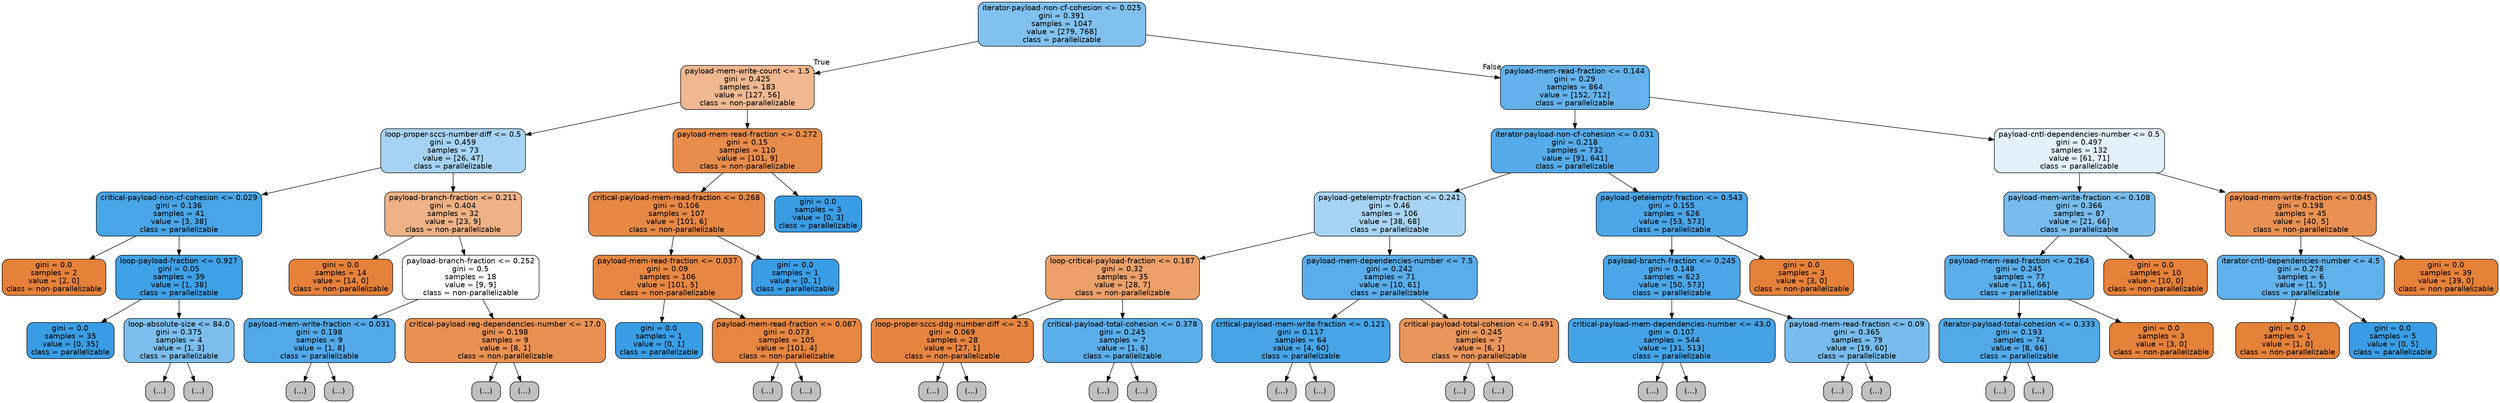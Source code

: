 digraph Tree {
node [shape=box, style="filled, rounded", color="black", fontname=helvetica] ;
edge [fontname=helvetica] ;
0 [label="iterator-payload-non-cf-cohesion <= 0.025\ngini = 0.391\nsamples = 1047\nvalue = [279, 768]\nclass = parallelizable", fillcolor="#399de5a2"] ;
1 [label="payload-mem-write-count <= 1.5\ngini = 0.425\nsamples = 183\nvalue = [127, 56]\nclass = non-parallelizable", fillcolor="#e581398f"] ;
0 -> 1 [labeldistance=2.5, labelangle=45, headlabel="True"] ;
2 [label="loop-proper-sccs-number-diff <= 0.5\ngini = 0.459\nsamples = 73\nvalue = [26, 47]\nclass = parallelizable", fillcolor="#399de572"] ;
1 -> 2 ;
3 [label="critical-payload-non-cf-cohesion <= 0.029\ngini = 0.136\nsamples = 41\nvalue = [3, 38]\nclass = parallelizable", fillcolor="#399de5eb"] ;
2 -> 3 ;
4 [label="gini = 0.0\nsamples = 2\nvalue = [2, 0]\nclass = non-parallelizable", fillcolor="#e58139ff"] ;
3 -> 4 ;
5 [label="loop-payload-fraction <= 0.927\ngini = 0.05\nsamples = 39\nvalue = [1, 38]\nclass = parallelizable", fillcolor="#399de5f8"] ;
3 -> 5 ;
6 [label="gini = 0.0\nsamples = 35\nvalue = [0, 35]\nclass = parallelizable", fillcolor="#399de5ff"] ;
5 -> 6 ;
7 [label="loop-absolute-size <= 84.0\ngini = 0.375\nsamples = 4\nvalue = [1, 3]\nclass = parallelizable", fillcolor="#399de5aa"] ;
5 -> 7 ;
8 [label="(...)", fillcolor="#C0C0C0"] ;
7 -> 8 ;
9 [label="(...)", fillcolor="#C0C0C0"] ;
7 -> 9 ;
10 [label="payload-branch-fraction <= 0.211\ngini = 0.404\nsamples = 32\nvalue = [23, 9]\nclass = non-parallelizable", fillcolor="#e581399b"] ;
2 -> 10 ;
11 [label="gini = 0.0\nsamples = 14\nvalue = [14, 0]\nclass = non-parallelizable", fillcolor="#e58139ff"] ;
10 -> 11 ;
12 [label="payload-branch-fraction <= 0.252\ngini = 0.5\nsamples = 18\nvalue = [9, 9]\nclass = non-parallelizable", fillcolor="#e5813900"] ;
10 -> 12 ;
13 [label="payload-mem-write-fraction <= 0.031\ngini = 0.198\nsamples = 9\nvalue = [1, 8]\nclass = parallelizable", fillcolor="#399de5df"] ;
12 -> 13 ;
14 [label="(...)", fillcolor="#C0C0C0"] ;
13 -> 14 ;
15 [label="(...)", fillcolor="#C0C0C0"] ;
13 -> 15 ;
18 [label="critical-payload-reg-dependencies-number <= 17.0\ngini = 0.198\nsamples = 9\nvalue = [8, 1]\nclass = non-parallelizable", fillcolor="#e58139df"] ;
12 -> 18 ;
19 [label="(...)", fillcolor="#C0C0C0"] ;
18 -> 19 ;
20 [label="(...)", fillcolor="#C0C0C0"] ;
18 -> 20 ;
21 [label="payload-mem-read-fraction <= 0.272\ngini = 0.15\nsamples = 110\nvalue = [101, 9]\nclass = non-parallelizable", fillcolor="#e58139e8"] ;
1 -> 21 ;
22 [label="critical-payload-mem-read-fraction <= 0.268\ngini = 0.106\nsamples = 107\nvalue = [101, 6]\nclass = non-parallelizable", fillcolor="#e58139f0"] ;
21 -> 22 ;
23 [label="payload-mem-read-fraction <= 0.037\ngini = 0.09\nsamples = 106\nvalue = [101, 5]\nclass = non-parallelizable", fillcolor="#e58139f2"] ;
22 -> 23 ;
24 [label="gini = 0.0\nsamples = 1\nvalue = [0, 1]\nclass = parallelizable", fillcolor="#399de5ff"] ;
23 -> 24 ;
25 [label="payload-mem-read-fraction <= 0.087\ngini = 0.073\nsamples = 105\nvalue = [101, 4]\nclass = non-parallelizable", fillcolor="#e58139f5"] ;
23 -> 25 ;
26 [label="(...)", fillcolor="#C0C0C0"] ;
25 -> 26 ;
35 [label="(...)", fillcolor="#C0C0C0"] ;
25 -> 35 ;
36 [label="gini = 0.0\nsamples = 1\nvalue = [0, 1]\nclass = parallelizable", fillcolor="#399de5ff"] ;
22 -> 36 ;
37 [label="gini = 0.0\nsamples = 3\nvalue = [0, 3]\nclass = parallelizable", fillcolor="#399de5ff"] ;
21 -> 37 ;
38 [label="payload-mem-read-fraction <= 0.144\ngini = 0.29\nsamples = 864\nvalue = [152, 712]\nclass = parallelizable", fillcolor="#399de5c9"] ;
0 -> 38 [labeldistance=2.5, labelangle=-45, headlabel="False"] ;
39 [label="iterator-payload-non-cf-cohesion <= 0.031\ngini = 0.218\nsamples = 732\nvalue = [91, 641]\nclass = parallelizable", fillcolor="#399de5db"] ;
38 -> 39 ;
40 [label="payload-getelemptr-fraction <= 0.241\ngini = 0.46\nsamples = 106\nvalue = [38, 68]\nclass = parallelizable", fillcolor="#399de570"] ;
39 -> 40 ;
41 [label="loop-critical-payload-fraction <= 0.187\ngini = 0.32\nsamples = 35\nvalue = [28, 7]\nclass = non-parallelizable", fillcolor="#e58139bf"] ;
40 -> 41 ;
42 [label="loop-proper-sccs-ddg-number-diff <= 2.5\ngini = 0.069\nsamples = 28\nvalue = [27, 1]\nclass = non-parallelizable", fillcolor="#e58139f6"] ;
41 -> 42 ;
43 [label="(...)", fillcolor="#C0C0C0"] ;
42 -> 43 ;
44 [label="(...)", fillcolor="#C0C0C0"] ;
42 -> 44 ;
45 [label="critical-payload-total-cohesion <= 0.378\ngini = 0.245\nsamples = 7\nvalue = [1, 6]\nclass = parallelizable", fillcolor="#399de5d4"] ;
41 -> 45 ;
46 [label="(...)", fillcolor="#C0C0C0"] ;
45 -> 46 ;
47 [label="(...)", fillcolor="#C0C0C0"] ;
45 -> 47 ;
48 [label="payload-mem-dependencies-number <= 7.5\ngini = 0.242\nsamples = 71\nvalue = [10, 61]\nclass = parallelizable", fillcolor="#399de5d5"] ;
40 -> 48 ;
49 [label="critical-payload-mem-write-fraction <= 0.121\ngini = 0.117\nsamples = 64\nvalue = [4, 60]\nclass = parallelizable", fillcolor="#399de5ee"] ;
48 -> 49 ;
50 [label="(...)", fillcolor="#C0C0C0"] ;
49 -> 50 ;
59 [label="(...)", fillcolor="#C0C0C0"] ;
49 -> 59 ;
60 [label="critical-payload-total-cohesion <= 0.491\ngini = 0.245\nsamples = 7\nvalue = [6, 1]\nclass = non-parallelizable", fillcolor="#e58139d4"] ;
48 -> 60 ;
61 [label="(...)", fillcolor="#C0C0C0"] ;
60 -> 61 ;
62 [label="(...)", fillcolor="#C0C0C0"] ;
60 -> 62 ;
63 [label="payload-getelemptr-fraction <= 0.543\ngini = 0.155\nsamples = 626\nvalue = [53, 573]\nclass = parallelizable", fillcolor="#399de5e7"] ;
39 -> 63 ;
64 [label="payload-branch-fraction <= 0.245\ngini = 0.148\nsamples = 623\nvalue = [50, 573]\nclass = parallelizable", fillcolor="#399de5e9"] ;
63 -> 64 ;
65 [label="critical-payload-mem-dependencies-number <= 43.0\ngini = 0.107\nsamples = 544\nvalue = [31, 513]\nclass = parallelizable", fillcolor="#399de5f0"] ;
64 -> 65 ;
66 [label="(...)", fillcolor="#C0C0C0"] ;
65 -> 66 ;
137 [label="(...)", fillcolor="#C0C0C0"] ;
65 -> 137 ;
138 [label="payload-mem-read-fraction <= 0.09\ngini = 0.365\nsamples = 79\nvalue = [19, 60]\nclass = parallelizable", fillcolor="#399de5ae"] ;
64 -> 138 ;
139 [label="(...)", fillcolor="#C0C0C0"] ;
138 -> 139 ;
144 [label="(...)", fillcolor="#C0C0C0"] ;
138 -> 144 ;
149 [label="gini = 0.0\nsamples = 3\nvalue = [3, 0]\nclass = non-parallelizable", fillcolor="#e58139ff"] ;
63 -> 149 ;
150 [label="payload-cntl-dependencies-number <= 0.5\ngini = 0.497\nsamples = 132\nvalue = [61, 71]\nclass = parallelizable", fillcolor="#399de524"] ;
38 -> 150 ;
151 [label="payload-mem-write-fraction <= 0.108\ngini = 0.366\nsamples = 87\nvalue = [21, 66]\nclass = parallelizable", fillcolor="#399de5ae"] ;
150 -> 151 ;
152 [label="payload-mem-read-fraction <= 0.264\ngini = 0.245\nsamples = 77\nvalue = [11, 66]\nclass = parallelizable", fillcolor="#399de5d4"] ;
151 -> 152 ;
153 [label="iterator-payload-total-cohesion <= 0.333\ngini = 0.193\nsamples = 74\nvalue = [8, 66]\nclass = parallelizable", fillcolor="#399de5e0"] ;
152 -> 153 ;
154 [label="(...)", fillcolor="#C0C0C0"] ;
153 -> 154 ;
155 [label="(...)", fillcolor="#C0C0C0"] ;
153 -> 155 ;
178 [label="gini = 0.0\nsamples = 3\nvalue = [3, 0]\nclass = non-parallelizable", fillcolor="#e58139ff"] ;
152 -> 178 ;
179 [label="gini = 0.0\nsamples = 10\nvalue = [10, 0]\nclass = non-parallelizable", fillcolor="#e58139ff"] ;
151 -> 179 ;
180 [label="payload-mem-write-fraction <= 0.045\ngini = 0.198\nsamples = 45\nvalue = [40, 5]\nclass = non-parallelizable", fillcolor="#e58139df"] ;
150 -> 180 ;
181 [label="iterator-cntl-dependencies-number <= 4.5\ngini = 0.278\nsamples = 6\nvalue = [1, 5]\nclass = parallelizable", fillcolor="#399de5cc"] ;
180 -> 181 ;
182 [label="gini = 0.0\nsamples = 1\nvalue = [1, 0]\nclass = non-parallelizable", fillcolor="#e58139ff"] ;
181 -> 182 ;
183 [label="gini = 0.0\nsamples = 5\nvalue = [0, 5]\nclass = parallelizable", fillcolor="#399de5ff"] ;
181 -> 183 ;
184 [label="gini = 0.0\nsamples = 39\nvalue = [39, 0]\nclass = non-parallelizable", fillcolor="#e58139ff"] ;
180 -> 184 ;
}